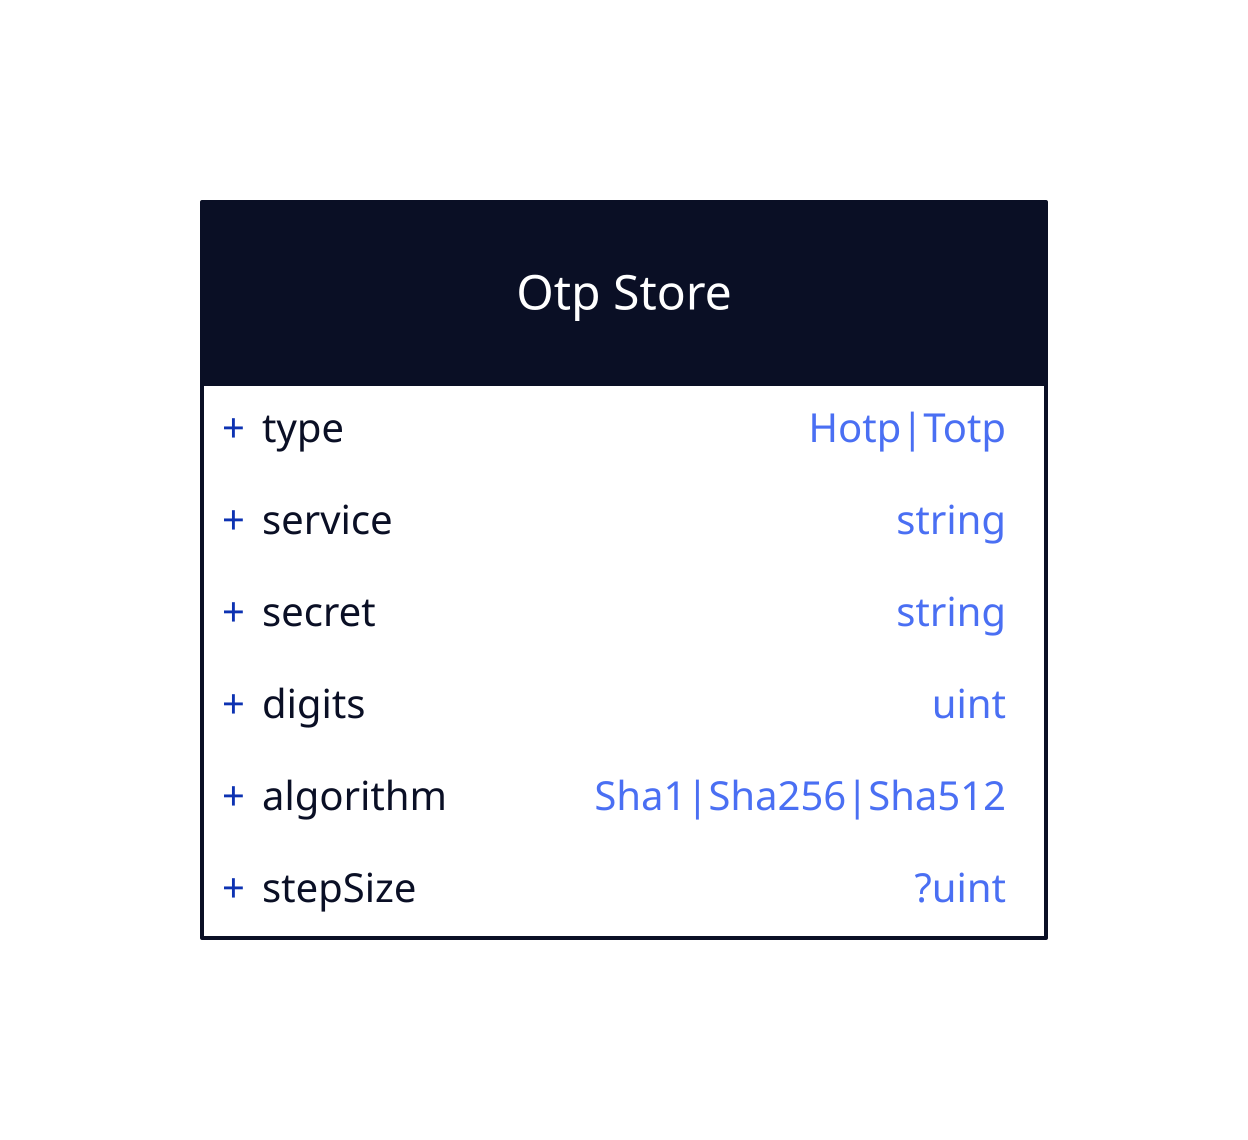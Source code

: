 Otp Store: {
  shape: class

  type: Hotp|Totp
  
  service: string
  secret: string
  digits: uint
  algorithm: Sha1|Sha256|Sha512

  stepSize: ?uint
}
